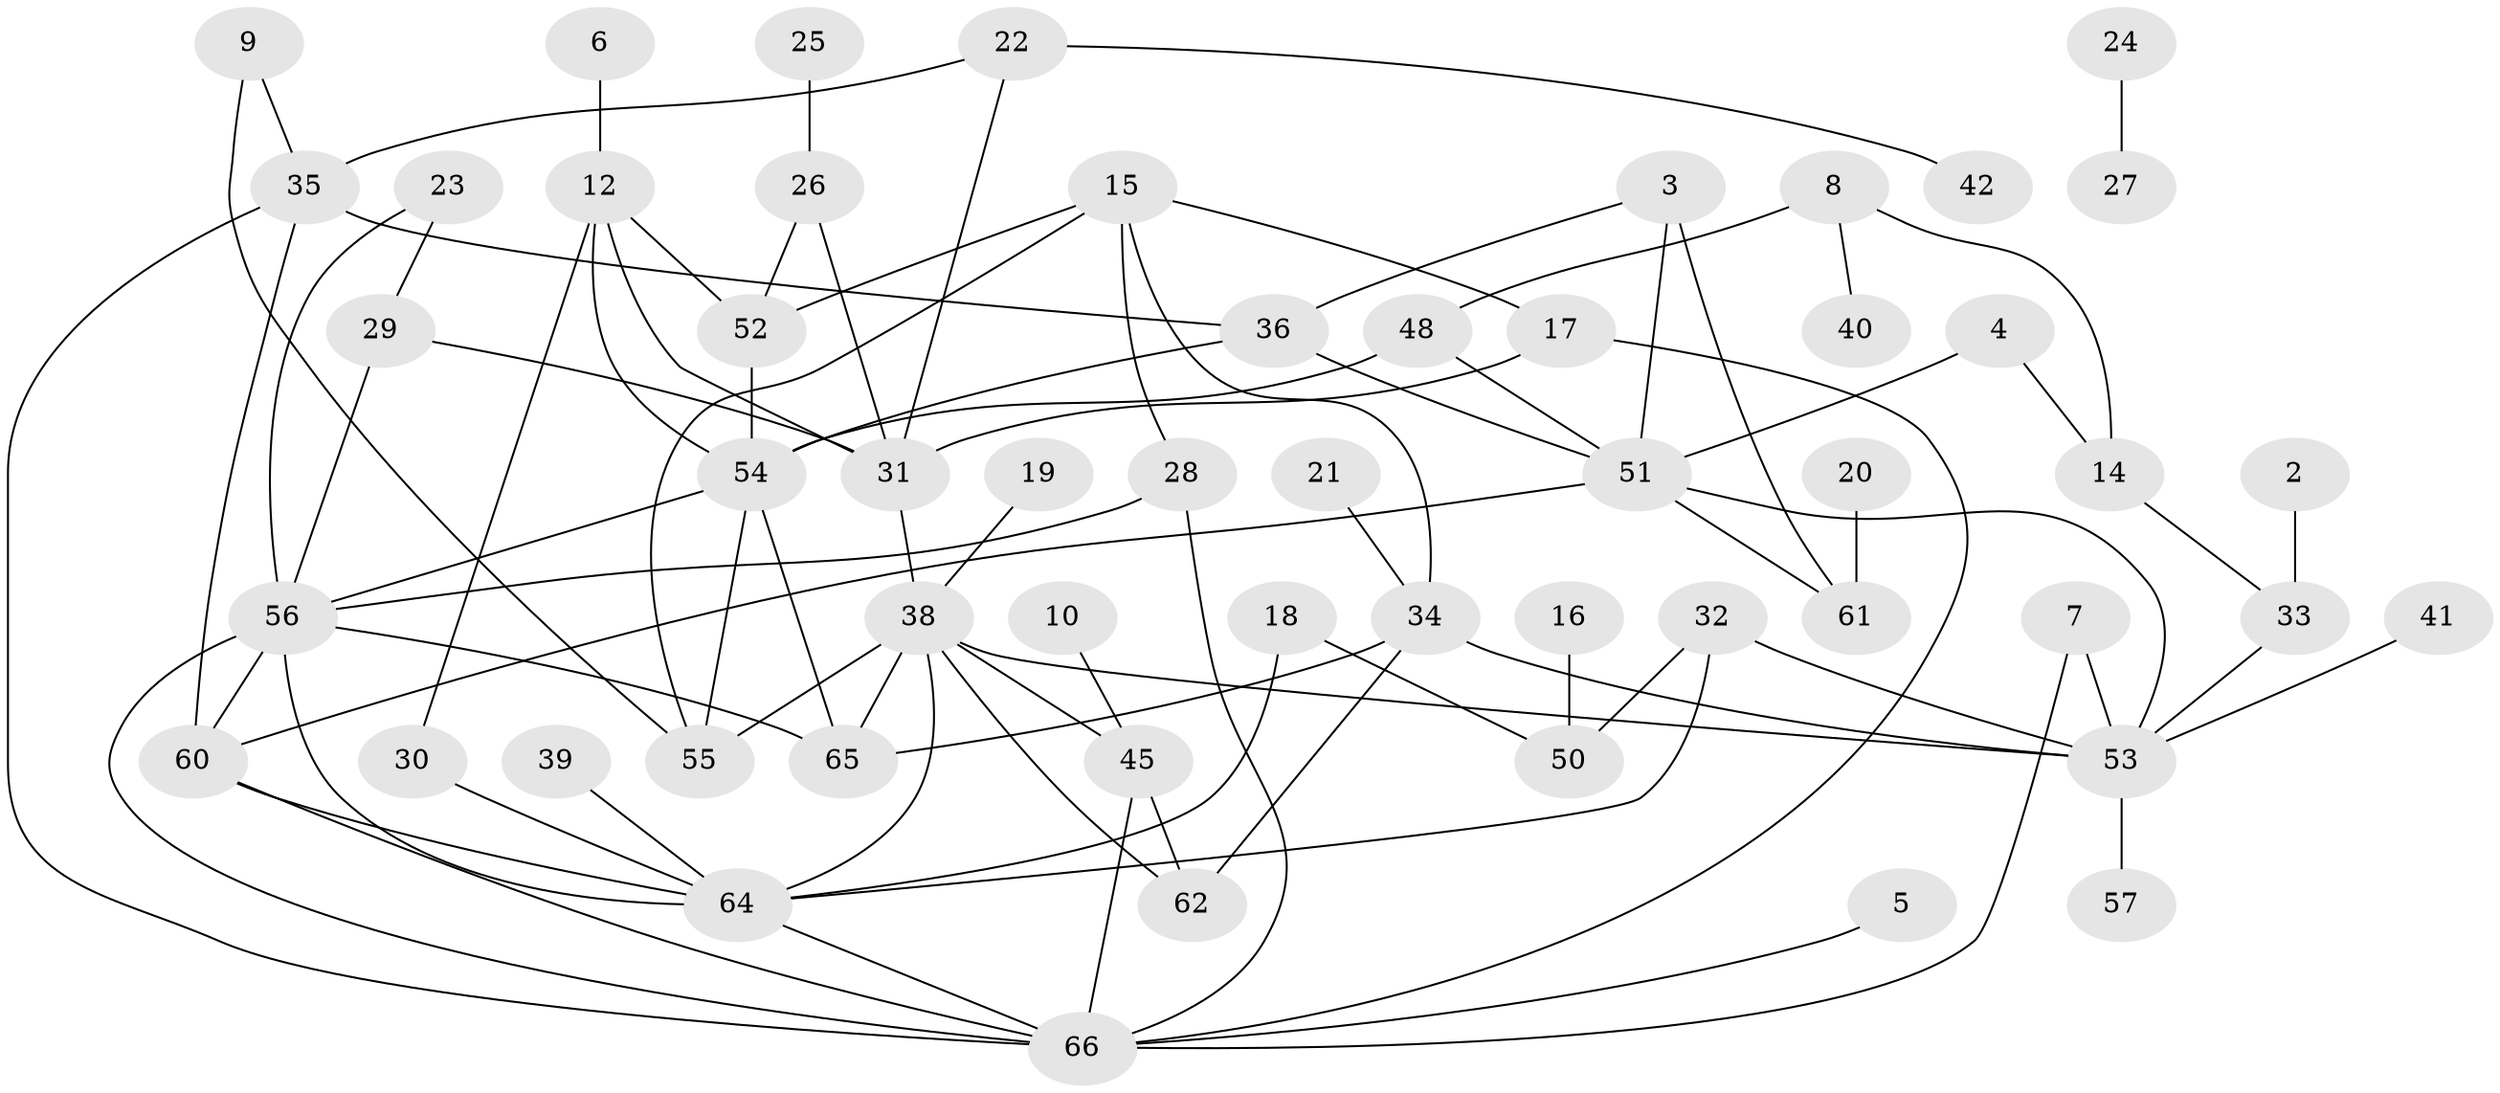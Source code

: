 // original degree distribution, {1: 0.22137404580152673, 2: 0.2748091603053435, 4: 0.10687022900763359, 3: 0.21374045801526717, 0: 0.08396946564885496, 5: 0.07633587786259542, 7: 0.007633587786259542, 6: 0.015267175572519083}
// Generated by graph-tools (version 1.1) at 2025/49/03/09/25 03:49:08]
// undirected, 54 vertices, 88 edges
graph export_dot {
graph [start="1"]
  node [color=gray90,style=filled];
  2;
  3;
  4;
  5;
  6;
  7;
  8;
  9;
  10;
  12;
  14;
  15;
  16;
  17;
  18;
  19;
  20;
  21;
  22;
  23;
  24;
  25;
  26;
  27;
  28;
  29;
  30;
  31;
  32;
  33;
  34;
  35;
  36;
  38;
  39;
  40;
  41;
  42;
  45;
  48;
  50;
  51;
  52;
  53;
  54;
  55;
  56;
  57;
  60;
  61;
  62;
  64;
  65;
  66;
  2 -- 33 [weight=1.0];
  3 -- 36 [weight=1.0];
  3 -- 51 [weight=1.0];
  3 -- 61 [weight=1.0];
  4 -- 14 [weight=1.0];
  4 -- 51 [weight=1.0];
  5 -- 66 [weight=1.0];
  6 -- 12 [weight=1.0];
  7 -- 53 [weight=1.0];
  7 -- 66 [weight=1.0];
  8 -- 14 [weight=1.0];
  8 -- 40 [weight=1.0];
  8 -- 48 [weight=1.0];
  9 -- 35 [weight=1.0];
  9 -- 55 [weight=1.0];
  10 -- 45 [weight=1.0];
  12 -- 30 [weight=1.0];
  12 -- 31 [weight=1.0];
  12 -- 52 [weight=1.0];
  12 -- 54 [weight=1.0];
  14 -- 33 [weight=1.0];
  15 -- 17 [weight=1.0];
  15 -- 28 [weight=1.0];
  15 -- 34 [weight=1.0];
  15 -- 52 [weight=1.0];
  15 -- 55 [weight=1.0];
  16 -- 50 [weight=1.0];
  17 -- 31 [weight=1.0];
  17 -- 66 [weight=1.0];
  18 -- 50 [weight=1.0];
  18 -- 64 [weight=1.0];
  19 -- 38 [weight=1.0];
  20 -- 61 [weight=1.0];
  21 -- 34 [weight=1.0];
  22 -- 31 [weight=1.0];
  22 -- 35 [weight=1.0];
  22 -- 42 [weight=1.0];
  23 -- 29 [weight=1.0];
  23 -- 56 [weight=1.0];
  24 -- 27 [weight=1.0];
  25 -- 26 [weight=1.0];
  26 -- 31 [weight=1.0];
  26 -- 52 [weight=1.0];
  28 -- 56 [weight=1.0];
  28 -- 66 [weight=1.0];
  29 -- 31 [weight=1.0];
  29 -- 56 [weight=1.0];
  30 -- 64 [weight=1.0];
  31 -- 38 [weight=1.0];
  32 -- 50 [weight=1.0];
  32 -- 53 [weight=1.0];
  32 -- 64 [weight=1.0];
  33 -- 53 [weight=1.0];
  34 -- 53 [weight=2.0];
  34 -- 62 [weight=1.0];
  34 -- 65 [weight=1.0];
  35 -- 36 [weight=1.0];
  35 -- 60 [weight=1.0];
  35 -- 66 [weight=1.0];
  36 -- 51 [weight=1.0];
  36 -- 54 [weight=1.0];
  38 -- 45 [weight=1.0];
  38 -- 53 [weight=1.0];
  38 -- 55 [weight=1.0];
  38 -- 62 [weight=1.0];
  38 -- 64 [weight=1.0];
  38 -- 65 [weight=1.0];
  39 -- 64 [weight=1.0];
  41 -- 53 [weight=1.0];
  45 -- 62 [weight=1.0];
  45 -- 66 [weight=1.0];
  48 -- 51 [weight=1.0];
  48 -- 54 [weight=1.0];
  51 -- 53 [weight=1.0];
  51 -- 60 [weight=1.0];
  51 -- 61 [weight=1.0];
  52 -- 54 [weight=1.0];
  53 -- 57 [weight=1.0];
  54 -- 55 [weight=1.0];
  54 -- 56 [weight=1.0];
  54 -- 65 [weight=1.0];
  56 -- 60 [weight=1.0];
  56 -- 64 [weight=1.0];
  56 -- 65 [weight=2.0];
  56 -- 66 [weight=1.0];
  60 -- 64 [weight=1.0];
  60 -- 66 [weight=1.0];
  64 -- 66 [weight=1.0];
}

